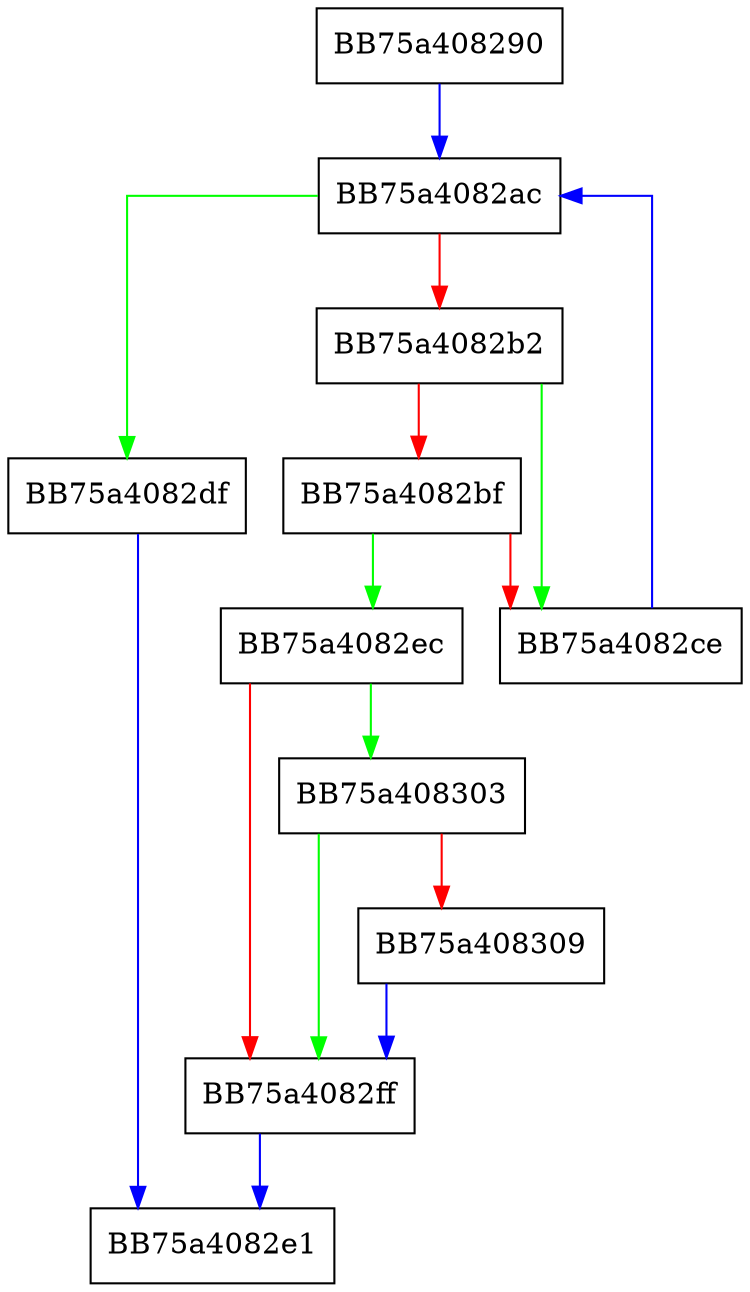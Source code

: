 digraph ReceiveDatabaseVarEnd {
  node [shape="box"];
  graph [splines=ortho];
  BB75a408290 -> BB75a4082ac [color="blue"];
  BB75a4082ac -> BB75a4082df [color="green"];
  BB75a4082ac -> BB75a4082b2 [color="red"];
  BB75a4082b2 -> BB75a4082ce [color="green"];
  BB75a4082b2 -> BB75a4082bf [color="red"];
  BB75a4082bf -> BB75a4082ec [color="green"];
  BB75a4082bf -> BB75a4082ce [color="red"];
  BB75a4082ce -> BB75a4082ac [color="blue"];
  BB75a4082df -> BB75a4082e1 [color="blue"];
  BB75a4082ec -> BB75a408303 [color="green"];
  BB75a4082ec -> BB75a4082ff [color="red"];
  BB75a4082ff -> BB75a4082e1 [color="blue"];
  BB75a408303 -> BB75a4082ff [color="green"];
  BB75a408303 -> BB75a408309 [color="red"];
  BB75a408309 -> BB75a4082ff [color="blue"];
}